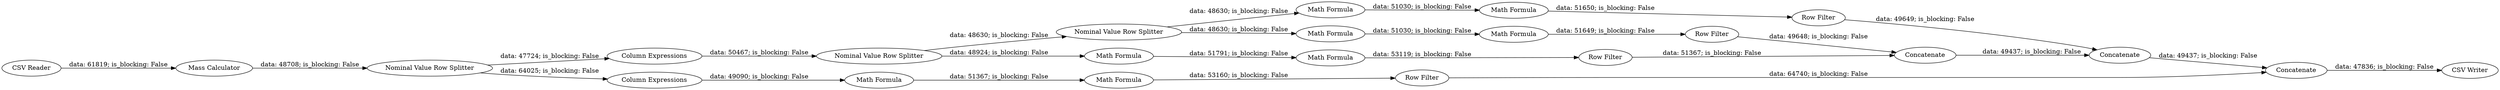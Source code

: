 digraph {
	"5506919362686484675_50" [label="Math Formula"]
	"5506919362686484675_44" [label="Math Formula"]
	"5506919362686484675_49" [label="Nominal Value Row Splitter"]
	"5506919362686484675_55" [label="Row Filter"]
	"5506919362686484675_52" [label="Math Formula"]
	"5506919362686484675_54" [label="Math Formula"]
	"5506919362686484675_60" [label=Concatenate]
	"5506919362686484675_59" [label=Concatenate]
	"5506919362686484675_57" [label="Row Filter"]
	"5506919362686484675_37" [label="Row Filter"]
	"5506919362686484675_39" [label="Mass Calculator"]
	"5506919362686484675_48" [label="Math Formula"]
	"5506919362686484675_46" [label="Column Expressions"]
	"5506919362686484675_40" [label="Math Formula"]
	"5506919362686484675_25" [label="CSV Reader"]
	"5506919362686484675_56" [label="Row Filter"]
	"5506919362686484675_53" [label="Math Formula"]
	"5506919362686484675_51" [label="Math Formula"]
	"5506919362686484675_45" [label="Nominal Value Row Splitter"]
	"5506919362686484675_34" [label="Column Expressions"]
	"5506919362686484675_47" [label="Nominal Value Row Splitter"]
	"5506919362686484675_61" [label="CSV Writer"]
	"5506919362686484675_58" [label=Concatenate]
	"5506919362686484675_58" -> "5506919362686484675_59" [label="data: 49437; is_blocking: False"]
	"5506919362686484675_53" -> "5506919362686484675_56" [label="data: 51649; is_blocking: False"]
	"5506919362686484675_56" -> "5506919362686484675_58" [label="data: 49648; is_blocking: False"]
	"5506919362686484675_45" -> "5506919362686484675_34" [label="data: 64025; is_blocking: False"]
	"5506919362686484675_50" -> "5506919362686484675_54" [label="data: 51030; is_blocking: False"]
	"5506919362686484675_37" -> "5506919362686484675_60" [label="data: 64740; is_blocking: False"]
	"5506919362686484675_45" -> "5506919362686484675_46" [label="data: 47724; is_blocking: False"]
	"5506919362686484675_60" -> "5506919362686484675_61" [label="data: 47836; is_blocking: False"]
	"5506919362686484675_49" -> "5506919362686484675_50" [label="data: 48630; is_blocking: False"]
	"5506919362686484675_49" -> "5506919362686484675_51" [label="data: 48630; is_blocking: False"]
	"5506919362686484675_47" -> "5506919362686484675_48" [label="data: 48924; is_blocking: False"]
	"5506919362686484675_59" -> "5506919362686484675_60" [label="data: 49437; is_blocking: False"]
	"5506919362686484675_25" -> "5506919362686484675_39" [label="data: 61819; is_blocking: False"]
	"5506919362686484675_47" -> "5506919362686484675_49" [label="data: 48630; is_blocking: False"]
	"5506919362686484675_55" -> "5506919362686484675_59" [label="data: 49649; is_blocking: False"]
	"5506919362686484675_39" -> "5506919362686484675_45" [label="data: 48708; is_blocking: False"]
	"5506919362686484675_40" -> "5506919362686484675_37" [label="data: 53160; is_blocking: False"]
	"5506919362686484675_34" -> "5506919362686484675_44" [label="data: 49090; is_blocking: False"]
	"5506919362686484675_54" -> "5506919362686484675_55" [label="data: 51650; is_blocking: False"]
	"5506919362686484675_48" -> "5506919362686484675_52" [label="data: 51791; is_blocking: False"]
	"5506919362686484675_51" -> "5506919362686484675_53" [label="data: 51030; is_blocking: False"]
	"5506919362686484675_57" -> "5506919362686484675_58" [label="data: 51367; is_blocking: False"]
	"5506919362686484675_46" -> "5506919362686484675_47" [label="data: 50467; is_blocking: False"]
	"5506919362686484675_52" -> "5506919362686484675_57" [label="data: 53119; is_blocking: False"]
	"5506919362686484675_44" -> "5506919362686484675_40" [label="data: 51367; is_blocking: False"]
	rankdir=LR
}
